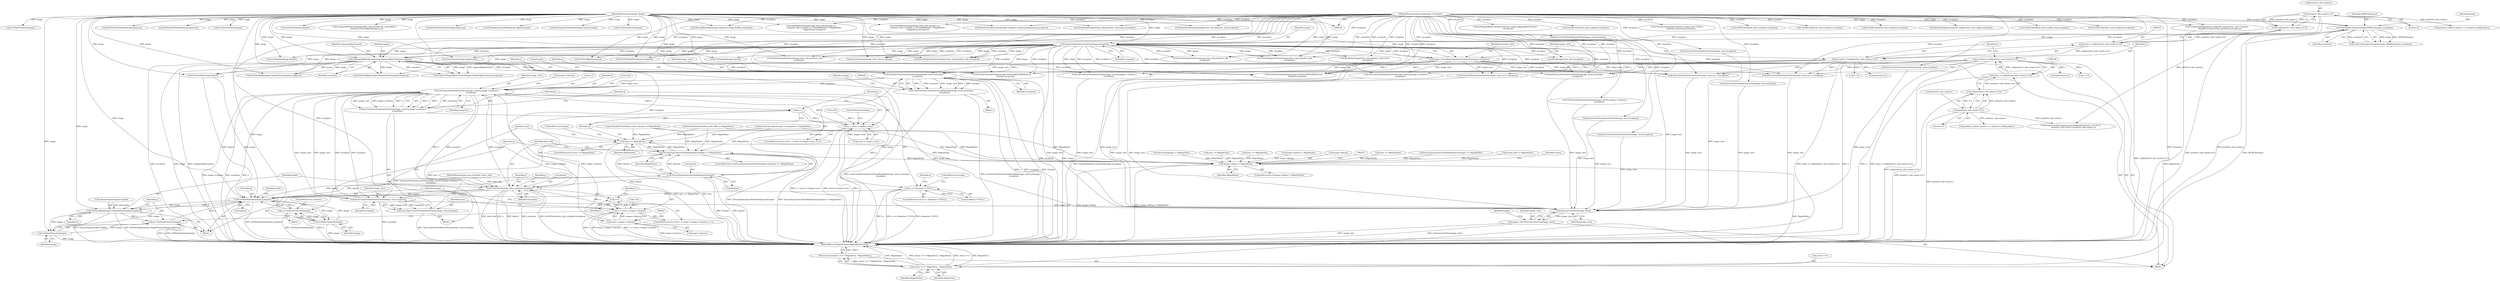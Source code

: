 digraph "0_ImageMagick_726812fa2fa7ce16bcf58f6e115f65427a1c0950_2@pointer" {
"1000296" [label="(Call,GetOneCacheViewVirtualPixelInfo(image_view,x,y,&target,\n            exception))"];
"1000219" [label="(Call,image_view=AcquireAuthenticCacheView(image,exception))"];
"1000221" [label="(Call,AcquireAuthenticCacheView(image,exception))"];
"1000188" [label="(Call,SetImageColorspace(image,sRGBColorspace,exception))"];
"1000104" [label="(MethodParameterIn,Image *image)"];
"1000107" [label="(MethodParameterIn,ExceptionInfo *exception)"];
"1000195" [label="(Call,x=(ssize_t) ceil(primitive_info->point.x-0.5))"];
"1000197" [label="(Call,(ssize_t) ceil(primitive_info->point.x-0.5))"];
"1000199" [label="(Call,ceil(primitive_info->point.x-0.5))"];
"1000200" [label="(Call,primitive_info->point.x-0.5)"];
"1000207" [label="(Call,y=(ssize_t) ceil(primitive_info->point.y-0.5))"];
"1000209" [label="(Call,(ssize_t) ceil(primitive_info->point.y-0.5))"];
"1000211" [label="(Call,ceil(primitive_info->point.y-0.5))"];
"1000212" [label="(Call,primitive_info->point.y-0.5)"];
"1000239" [label="(Call,SetImageAlphaChannel(image,OpaqueAlphaChannel,exception))"];
"1000294" [label="(Call,(void) GetOneCacheViewVirtualPixelInfo(image_view,x,y,&target,\n            exception))"];
"1000324" [label="(Call,GetCacheViewAuthenticPixels(image_view,0,y,image->columns,1,\n              exception))"];
"1000318" [label="(Call,y++)"];
"1000311" [label="(Call,y < (ssize_t) image->rows)"];
"1000322" [label="(Call,q=GetCacheViewAuthenticPixels(image_view,0,y,image->columns,1,\n              exception))"];
"1000334" [label="(Call,q == (Quantum *) NULL)"];
"1000354" [label="(Call,GetPixelInfoPixel(image,q,&pixel))"];
"1000361" [label="(Call,IsFuzzyEquivalencePixelInfo(&pixel,&target))"];
"1000360" [label="(Call,IsFuzzyEquivalencePixelInfo(&pixel,&target) == MagickFalse)"];
"1000397" [label="(Call,sync == MagickFalse)"];
"1001611" [label="(Call,image->debug != MagickFalse)"];
"1001623" [label="(Call,status != 0 ? MagickTrue : MagickFalse)"];
"1001622" [label="(Return,return(status != 0 ? MagickTrue : MagickFalse);)"];
"1000373" [label="(Call,GetFillColor(draw_info,x,y,&pixel,exception))"];
"1000351" [label="(Call,x++)"];
"1000344" [label="(Call,x < (ssize_t) image->columns)"];
"1000393" [label="(Call,SyncCacheViewAuthenticPixels(image_view,exception))"];
"1000391" [label="(Call,sync=SyncCacheViewAuthenticPixels(image_view,exception))"];
"1001608" [label="(Call,DestroyCacheView(image_view))"];
"1001606" [label="(Call,image_view=DestroyCacheView(image_view))"];
"1000368" [label="(Call,q+=GetPixelChannels(image))"];
"1000370" [label="(Call,GetPixelChannels(image))"];
"1000380" [label="(Call,SetPixelAlpha(image,ClampToQuantum(pixel.alpha),q))"];
"1000387" [label="(Call,q+=GetPixelChannels(image))"];
"1000389" [label="(Call,GetPixelChannels(image))"];
"1000346" [label="(Call,(ssize_t) image->columns)"];
"1000561" [label="(Call,sync == MagickFalse)"];
"1000108" [label="(Block,)"];
"1000711" [label="(Call,GetPixelChannels(image))"];
"1000189" [label="(Identifier,image)"];
"1000326" [label="(Literal,0)"];
"1000482" [label="(Call,SetImageChannelMask(image,channel_mask))"];
"1000382" [label="(Call,ClampToQuantum(pixel.alpha))"];
"1000391" [label="(Call,sync=SyncCacheViewAuthenticPixels(image_view,exception))"];
"1000715" [label="(Call,SyncCacheViewAuthenticPixels(image_view,exception))"];
"1000401" [label="(ControlStructure,break;)"];
"1000822" [label="(Call,GetCacheViewAuthenticPixels(image_view,0,y,image->columns,1,\n              exception))"];
"1000308" [label="(Call,y=0)"];
"1000199" [label="(Call,ceil(primitive_info->point.x-0.5))"];
"1000464" [label="(Call,FloodfillPaintImage(image,draw_info,&target,x,y,\n            primitive_info->method == FloodfillMethod ? MagickFalse :\n            MagickTrue,exception))"];
"1000340" [label="(ControlStructure,for (x=0; x < (ssize_t) image->columns; x++))"];
"1000197" [label="(Call,(ssize_t) ceil(primitive_info->point.x-0.5))"];
"1000298" [label="(Identifier,x)"];
"1000375" [label="(Identifier,x)"];
"1000595" [label="(Call,GetPixelInfo(image,&pixel))"];
"1000371" [label="(Identifier,image)"];
"1001212" [label="(Call,x < 0)"];
"1000207" [label="(Call,y=(ssize_t) ceil(primitive_info->point.y-0.5))"];
"1000362" [label="(Call,&pixel)"];
"1000363" [label="(Identifier,pixel)"];
"1000191" [label="(Identifier,exception)"];
"1000304" [label="(Identifier,image)"];
"1000376" [label="(Identifier,y)"];
"1000694" [label="(Call,GetPixelChannels(image))"];
"1000684" [label="(Call,IsFuzzyEquivalencePixelInfo(&pixel,&target) == MagickFalse)"];
"1001615" [label="(Identifier,MagickFalse)"];
"1001534" [label="(Call,closed_path != MagickFalse)"];
"1000345" [label="(Identifier,x)"];
"1001629" [label="(MethodReturn,MagickExport MagickBooleanType)"];
"1001054" [label="(Call,SetImageAlphaChannel(composite_image,OpaqueAlphaChannel,\n          exception))"];
"1000377" [label="(Call,&pixel)"];
"1000852" [label="(Call,GetFillColor(draw_info,x,y,&pixel,exception))"];
"1001623" [label="(Call,status != 0 ? MagickTrue : MagickFalse)"];
"1000352" [label="(Identifier,x)"];
"1001072" [label="(Call,SetGeometry(image,&geometry))"];
"1000912" [label="(Call,ReadInlineImage(clone_info,primitive_info->text,\n          exception))"];
"1000313" [label="(Call,(ssize_t) image->rows)"];
"1001625" [label="(Identifier,status)"];
"1000336" [label="(Call,(Quantum *) NULL)"];
"1001174" [label="(Call,CompositeImage(image,composite_image,draw_info->compose,\n          MagickTrue,geometry.x,geometry.y,exception))"];
"1000218" [label="(Literal,0.5)"];
"1000360" [label="(Call,IsFuzzyEquivalencePixelInfo(&pixel,&target) == MagickFalse)"];
"1001497" [label="(Call,primitive_info[i-1].point.y == primitive_info[0].point.y)"];
"1001552" [label="(Call,DrawPolygonPrimitive(image,draw_info,primitive_info,\n                exception))"];
"1000104" [label="(MethodParameterIn,Image *image)"];
"1000188" [label="(Call,SetImageColorspace(image,sRGBColorspace,exception))"];
"1001038" [label="(Call,TransformImage(&composite_image,(char *) NULL,\n            composite_geometry,exception))"];
"1000361" [label="(Call,IsFuzzyEquivalencePixelInfo(&pixel,&target))"];
"1000285" [label="(Call,SyncCacheViewAuthenticPixels(image_view,exception))"];
"1000290" [label="(Block,)"];
"1000226" [label="(Identifier,primitive_info)"];
"1000307" [label="(ControlStructure,for (y=0; y < (ssize_t) image->rows; y++))"];
"1000206" [label="(Literal,0.5)"];
"1001581" [label="(Call,DrawPolygonPrimitive(image,clone_info,primitive_info,\n             exception))"];
"1000302" [label="(Identifier,exception)"];
"1001165" [label="(Call,DrawAffineImage(image,composite_image,&affine,exception))"];
"1000359" [label="(ControlStructure,if (IsFuzzyEquivalencePixelInfo(&pixel,&target) == MagickFalse))"];
"1000179" [label="(Call,IsPixelInfoGray(&draw_info->stroke) == MagickFalse)"];
"1000297" [label="(Identifier,image_view)"];
"1000356" [label="(Identifier,q)"];
"1000780" [label="(Call,FloodfillPaintImage(image,draw_info,&target,x,y,\n            primitive_info->method == FloodfillMethod ? MagickFalse :\n            MagickTrue,exception))"];
"1001339" [label="(Call,IsEventLogging() != MagickFalse)"];
"1000212" [label="(Call,primitive_info->point.y-0.5)"];
"1000354" [label="(Call,GetPixelInfoPixel(image,q,&pixel))"];
"1001606" [label="(Call,image_view=DestroyCacheView(image_view))"];
"1000311" [label="(Call,y < (ssize_t) image->rows)"];
"1001608" [label="(Call,DestroyCacheView(image_view))"];
"1000319" [label="(Identifier,y)"];
"1000255" [label="(Call,GetCacheViewAuthenticPixels(image_view,x,y,1,1,exception))"];
"1001264" [label="(Call,SyncCacheViewAuthenticPixels(image_view,exception))"];
"1001199" [label="(Call,y < 0)"];
"1000323" [label="(Identifier,q)"];
"1000874" [label="(Call,sync == MagickFalse)"];
"1001613" [label="(Identifier,image)"];
"1000346" [label="(Call,(ssize_t) image->columns)"];
"1000322" [label="(Call,q=GetCacheViewAuthenticPixels(image_view,0,y,image->columns,1,\n              exception))"];
"1000389" [label="(Call,GetPixelChannels(image))"];
"1000581" [label="(Call,GetCacheViewAuthenticPixels(image_view,x,y,1,1,exception))"];
"1000370" [label="(Call,GetPixelChannels(image))"];
"1000459" [label="(Call,SetImageChannelMask(image,AlphaChannel))"];
"1000200" [label="(Call,primitive_info->point.x-0.5)"];
"1001609" [label="(Identifier,image_view)"];
"1000366" [label="(Identifier,MagickFalse)"];
"1000165" [label="(Call,IsGrayColorspace(image->colorspace) != MagickFalse)"];
"1000222" [label="(Identifier,image)"];
"1000172" [label="(Call,IsPixelInfoGray(&draw_info->fill) == MagickFalse)"];
"1000353" [label="(Block,)"];
"1000344" [label="(Call,x < (ssize_t) image->columns)"];
"1000697" [label="(Call,GetFillColor(draw_info,x,y,&pixel,exception))"];
"1000730" [label="(Call,GetOneVirtualPixelInfo(image,TileVirtualPixelMethod,x,y,\n            &target,exception))"];
"1001121" [label="(Call,ParseGravityGeometry(image,composite_geometry,&geometry,exception))"];
"1000201" [label="(Call,primitive_info->point.x)"];
"1000209" [label="(Call,(ssize_t) ceil(primitive_info->point.y-0.5))"];
"1000351" [label="(Call,x++)"];
"1000357" [label="(Call,&pixel)"];
"1000393" [label="(Call,SyncCacheViewAuthenticPixels(image_view,exception))"];
"1000719" [label="(Call,sync == MagickFalse)"];
"1000613" [label="(Call,SyncCacheViewAuthenticPixels(image_view,exception))"];
"1000386" [label="(Identifier,q)"];
"1000373" [label="(Call,GetFillColor(draw_info,x,y,&pixel,exception))"];
"1000105" [label="(MethodParameterIn,const DrawInfo *draw_info)"];
"1000932" [label="(Call,ReadImage(clone_info,exception))"];
"1000324" [label="(Call,GetCacheViewAuthenticPixels(image_view,0,y,image->columns,1,\n              exception))"];
"1001622" [label="(Return,return(status != 0 ? MagickTrue : MagickFalse);)"];
"1000312" [label="(Identifier,y)"];
"1000859" [label="(Call,SetPixelViaPixelInfo(image,&pixel,q))"];
"1000507" [label="(Call,GetCacheViewAuthenticPixels(image_view,0,y,image->columns,1,\n              exception))"];
"1000395" [label="(Identifier,exception)"];
"1000368" [label="(Call,q+=GetPixelChannels(image))"];
"1000355" [label="(Identifier,image)"];
"1000392" [label="(Identifier,sync)"];
"1000221" [label="(Call,AcquireAuthenticCacheView(image,exception))"];
"1000299" [label="(Identifier,y)"];
"1000237" [label="(Call,(void) SetImageAlphaChannel(image,OpaqueAlphaChannel,exception))"];
"1000332" [label="(Identifier,exception)"];
"1001088" [label="(Call,geometry.y=y)"];
"1000537" [label="(Call,GetFillColor(draw_info,x,y,&pixel,exception))"];
"1000115" [label="(Call,image->debug != MagickFalse)"];
"1000599" [label="(Call,GetFillColor(draw_info,x,y,&pixel,exception))"];
"1001066" [label="(Call,SetImageAlpha(composite_image,draw_info->alpha,exception))"];
"1000380" [label="(Call,SetPixelAlpha(image,ClampToQuantum(pixel.alpha),q))"];
"1000325" [label="(Identifier,image_view)"];
"1001225" [label="(Call,GetCacheViewAuthenticPixels(image_view,x,y,1,1,exception))"];
"1001628" [label="(Identifier,MagickFalse)"];
"1000240" [label="(Identifier,image)"];
"1000396" [label="(ControlStructure,if (sync == MagickFalse))"];
"1000276" [label="(Call,SetPixelAlpha(image,ClampToQuantum(pixel.alpha),q))"];
"1001300" [label="(Call,FormatLocaleString(geometry,MagickPathExtent,\"%+f%+f\",\n        primitive_info->point.x,primitive_info->point.y))"];
"1000300" [label="(Call,&target)"];
"1000328" [label="(Call,image->columns)"];
"1000387" [label="(Call,q+=GetPixelChannels(image))"];
"1000190" [label="(Identifier,sRGBColorspace)"];
"1000379" [label="(Identifier,exception)"];
"1000186" [label="(Call,(void) SetImageColorspace(image,sRGBColorspace,exception))"];
"1000208" [label="(Identifier,y)"];
"1000342" [label="(Identifier,x)"];
"1000320" [label="(Block,)"];
"1000211" [label="(Call,ceil(primitive_info->point.y-0.5))"];
"1001624" [label="(Call,status != 0)"];
"1000241" [label="(Identifier,OpaqueAlphaChannel)"];
"1000704" [label="(Call,SetPixelViaPixelInfo(image,&pixel,q))"];
"1000294" [label="(Call,(void) GetOneCacheViewVirtualPixelInfo(image_view,x,y,&target,\n            exception))"];
"1000400" [label="(ControlStructure,break;)"];
"1000335" [label="(Identifier,q)"];
"1000239" [label="(Call,SetImageAlphaChannel(image,OpaqueAlphaChannel,exception))"];
"1000195" [label="(Call,x=(ssize_t) ceil(primitive_info->point.x-0.5))"];
"1000348" [label="(Call,image->columns)"];
"1000334" [label="(Call,q == (Quantum *) NULL)"];
"1000107" [label="(MethodParameterIn,ExceptionInfo *exception)"];
"1000866" [label="(Call,GetPixelChannels(image))"];
"1000364" [label="(Call,&target)"];
"1001480" [label="(Call,primitive_info[i-1].point.x == primitive_info[0].point.x)"];
"1000296" [label="(Call,GetOneCacheViewVirtualPixelInfo(image_view,x,y,&target,\n            exception))"];
"1000397" [label="(Call,sync == MagickFalse)"];
"1001083" [label="(Call,geometry.x=x)"];
"1000624" [label="(Call,GetOneCacheViewVirtualPixelInfo(image_view,x,y,&target,\n            exception))"];
"1000399" [label="(Identifier,MagickFalse)"];
"1001324" [label="(Call,AnnotateImage(image,clone_info,exception))"];
"1000327" [label="(Identifier,y)"];
"1001627" [label="(Identifier,MagickTrue)"];
"1001420" [label="(Call,DrawDashPolygon(draw_info,primitive_info,image,exception))"];
"1001607" [label="(Identifier,image_view)"];
"1001600" [label="(Call,DrawPolygonPrimitive(image,draw_info,primitive_info,exception))"];
"1000648" [label="(Call,GetCacheViewAuthenticPixels(image_view,0,y,image->columns,1,\n              exception))"];
"1001239" [label="(Call,GetFillColor(draw_info,x,y,&fill_color,exception))"];
"1000220" [label="(Identifier,image_view)"];
"1000394" [label="(Identifier,image_view)"];
"1000219" [label="(Call,image_view=AcquireAuthenticCacheView(image,exception))"];
"1001246" [label="(Call,CompositePixelOver(image,&fill_color,(double) fill_color.alpha,q,\n        (double) GetPixelAlpha(image,q),q))"];
"1001409" [label="(Call,DrawPolygonPrimitive(image,clone_info,primitive_info,\n             exception))"];
"1000223" [label="(Identifier,exception)"];
"1000303" [label="(Call,GetPixelInfo(image,&pixel))"];
"1000242" [label="(Identifier,exception)"];
"1000557" [label="(Call,SyncCacheViewAuthenticPixels(image_view,exception))"];
"1000333" [label="(ControlStructure,if (q == (Quantum *) NULL))"];
"1001611" [label="(Call,image->debug != MagickFalse)"];
"1001610" [label="(ControlStructure,if (image->debug != MagickFalse))"];
"1000196" [label="(Identifier,x)"];
"1000369" [label="(Identifier,q)"];
"1000213" [label="(Call,primitive_info->point.y)"];
"1000553" [label="(Call,GetPixelChannels(image))"];
"1000398" [label="(Identifier,sync)"];
"1000388" [label="(Identifier,q)"];
"1001592" [label="(Call,DrawStrokePolygon(image,draw_info,primitive_info,exception))"];
"1000318" [label="(Call,y++)"];
"1000390" [label="(Identifier,image)"];
"1000269" [label="(Call,GetFillColor(draw_info,x,y,&pixel,exception))"];
"1000367" [label="(Block,)"];
"1000339" [label="(ControlStructure,break;)"];
"1001612" [label="(Call,image->debug)"];
"1000544" [label="(Call,SetPixelAlpha(image,ClampToQuantum(pixel.alpha),q))"];
"1000606" [label="(Call,SetPixelViaPixelInfo(image,&pixel,q))"];
"1000372" [label="(ControlStructure,continue;)"];
"1000801" [label="(Call,GetPixelInfo(image,&pixel))"];
"1000381" [label="(Identifier,image)"];
"1000341" [label="(Call,x=0)"];
"1000678" [label="(Call,GetPixelInfoPixel(image,q,&pixel))"];
"1000331" [label="(Literal,1)"];
"1001258" [label="(Call,GetPixelAlpha(image,q))"];
"1000409" [label="(Call,GetOneVirtualPixelInfo(image,TileVirtualPixelMethod,x,y,\n            &target,exception))"];
"1000870" [label="(Call,SyncCacheViewAuthenticPixels(image_view,exception))"];
"1000374" [label="(Identifier,draw_info)"];
"1000296" -> "1000294"  [label="AST: "];
"1000296" -> "1000302"  [label="CFG: "];
"1000297" -> "1000296"  [label="AST: "];
"1000298" -> "1000296"  [label="AST: "];
"1000299" -> "1000296"  [label="AST: "];
"1000300" -> "1000296"  [label="AST: "];
"1000302" -> "1000296"  [label="AST: "];
"1000294" -> "1000296"  [label="CFG: "];
"1000296" -> "1001629"  [label="DDG: x"];
"1000296" -> "1001629"  [label="DDG: exception"];
"1000296" -> "1001629"  [label="DDG: &target"];
"1000296" -> "1000294"  [label="DDG: y"];
"1000296" -> "1000294"  [label="DDG: exception"];
"1000296" -> "1000294"  [label="DDG: image_view"];
"1000296" -> "1000294"  [label="DDG: x"];
"1000296" -> "1000294"  [label="DDG: &target"];
"1000219" -> "1000296"  [label="DDG: image_view"];
"1000195" -> "1000296"  [label="DDG: x"];
"1000207" -> "1000296"  [label="DDG: y"];
"1000221" -> "1000296"  [label="DDG: exception"];
"1000239" -> "1000296"  [label="DDG: exception"];
"1000107" -> "1000296"  [label="DDG: exception"];
"1000296" -> "1000324"  [label="DDG: image_view"];
"1000296" -> "1000324"  [label="DDG: exception"];
"1000296" -> "1000361"  [label="DDG: &target"];
"1000296" -> "1001608"  [label="DDG: image_view"];
"1000219" -> "1000108"  [label="AST: "];
"1000219" -> "1000221"  [label="CFG: "];
"1000220" -> "1000219"  [label="AST: "];
"1000221" -> "1000219"  [label="AST: "];
"1000226" -> "1000219"  [label="CFG: "];
"1000219" -> "1001629"  [label="DDG: AcquireAuthenticCacheView(image,exception)"];
"1000221" -> "1000219"  [label="DDG: image"];
"1000221" -> "1000219"  [label="DDG: exception"];
"1000219" -> "1000255"  [label="DDG: image_view"];
"1000219" -> "1000507"  [label="DDG: image_view"];
"1000219" -> "1000581"  [label="DDG: image_view"];
"1000219" -> "1000624"  [label="DDG: image_view"];
"1000219" -> "1000822"  [label="DDG: image_view"];
"1000219" -> "1001225"  [label="DDG: image_view"];
"1000219" -> "1001608"  [label="DDG: image_view"];
"1000221" -> "1000223"  [label="CFG: "];
"1000222" -> "1000221"  [label="AST: "];
"1000223" -> "1000221"  [label="AST: "];
"1000221" -> "1001629"  [label="DDG: exception"];
"1000221" -> "1001629"  [label="DDG: image"];
"1000188" -> "1000221"  [label="DDG: image"];
"1000188" -> "1000221"  [label="DDG: exception"];
"1000104" -> "1000221"  [label="DDG: image"];
"1000107" -> "1000221"  [label="DDG: exception"];
"1000221" -> "1000239"  [label="DDG: image"];
"1000221" -> "1000239"  [label="DDG: exception"];
"1000221" -> "1000255"  [label="DDG: exception"];
"1000221" -> "1000276"  [label="DDG: image"];
"1000221" -> "1000303"  [label="DDG: image"];
"1000221" -> "1000409"  [label="DDG: image"];
"1000221" -> "1000409"  [label="DDG: exception"];
"1000221" -> "1000507"  [label="DDG: exception"];
"1000221" -> "1000544"  [label="DDG: image"];
"1000221" -> "1000581"  [label="DDG: exception"];
"1000221" -> "1000595"  [label="DDG: image"];
"1000221" -> "1000624"  [label="DDG: exception"];
"1000221" -> "1000678"  [label="DDG: image"];
"1000221" -> "1000730"  [label="DDG: image"];
"1000221" -> "1000730"  [label="DDG: exception"];
"1000221" -> "1000801"  [label="DDG: image"];
"1000221" -> "1000822"  [label="DDG: exception"];
"1000221" -> "1000912"  [label="DDG: exception"];
"1000221" -> "1000932"  [label="DDG: exception"];
"1000221" -> "1001072"  [label="DDG: image"];
"1000221" -> "1001225"  [label="DDG: exception"];
"1000221" -> "1001258"  [label="DDG: image"];
"1000221" -> "1001324"  [label="DDG: image"];
"1000221" -> "1001324"  [label="DDG: exception"];
"1000221" -> "1001409"  [label="DDG: image"];
"1000221" -> "1001409"  [label="DDG: exception"];
"1000221" -> "1001552"  [label="DDG: image"];
"1000221" -> "1001552"  [label="DDG: exception"];
"1000221" -> "1001581"  [label="DDG: image"];
"1000221" -> "1001581"  [label="DDG: exception"];
"1000221" -> "1001600"  [label="DDG: image"];
"1000221" -> "1001600"  [label="DDG: exception"];
"1000188" -> "1000186"  [label="AST: "];
"1000188" -> "1000191"  [label="CFG: "];
"1000189" -> "1000188"  [label="AST: "];
"1000190" -> "1000188"  [label="AST: "];
"1000191" -> "1000188"  [label="AST: "];
"1000186" -> "1000188"  [label="CFG: "];
"1000188" -> "1001629"  [label="DDG: sRGBColorspace"];
"1000188" -> "1000186"  [label="DDG: image"];
"1000188" -> "1000186"  [label="DDG: sRGBColorspace"];
"1000188" -> "1000186"  [label="DDG: exception"];
"1000104" -> "1000188"  [label="DDG: image"];
"1000107" -> "1000188"  [label="DDG: exception"];
"1000104" -> "1000103"  [label="AST: "];
"1000104" -> "1001629"  [label="DDG: image"];
"1000104" -> "1000239"  [label="DDG: image"];
"1000104" -> "1000276"  [label="DDG: image"];
"1000104" -> "1000303"  [label="DDG: image"];
"1000104" -> "1000354"  [label="DDG: image"];
"1000104" -> "1000370"  [label="DDG: image"];
"1000104" -> "1000380"  [label="DDG: image"];
"1000104" -> "1000389"  [label="DDG: image"];
"1000104" -> "1000409"  [label="DDG: image"];
"1000104" -> "1000459"  [label="DDG: image"];
"1000104" -> "1000464"  [label="DDG: image"];
"1000104" -> "1000482"  [label="DDG: image"];
"1000104" -> "1000544"  [label="DDG: image"];
"1000104" -> "1000553"  [label="DDG: image"];
"1000104" -> "1000595"  [label="DDG: image"];
"1000104" -> "1000606"  [label="DDG: image"];
"1000104" -> "1000678"  [label="DDG: image"];
"1000104" -> "1000694"  [label="DDG: image"];
"1000104" -> "1000704"  [label="DDG: image"];
"1000104" -> "1000711"  [label="DDG: image"];
"1000104" -> "1000730"  [label="DDG: image"];
"1000104" -> "1000780"  [label="DDG: image"];
"1000104" -> "1000801"  [label="DDG: image"];
"1000104" -> "1000859"  [label="DDG: image"];
"1000104" -> "1000866"  [label="DDG: image"];
"1000104" -> "1001072"  [label="DDG: image"];
"1000104" -> "1001121"  [label="DDG: image"];
"1000104" -> "1001165"  [label="DDG: image"];
"1000104" -> "1001174"  [label="DDG: image"];
"1000104" -> "1001246"  [label="DDG: image"];
"1000104" -> "1001258"  [label="DDG: image"];
"1000104" -> "1001324"  [label="DDG: image"];
"1000104" -> "1001409"  [label="DDG: image"];
"1000104" -> "1001420"  [label="DDG: image"];
"1000104" -> "1001552"  [label="DDG: image"];
"1000104" -> "1001581"  [label="DDG: image"];
"1000104" -> "1001592"  [label="DDG: image"];
"1000104" -> "1001600"  [label="DDG: image"];
"1000107" -> "1000103"  [label="AST: "];
"1000107" -> "1001629"  [label="DDG: exception"];
"1000107" -> "1000239"  [label="DDG: exception"];
"1000107" -> "1000255"  [label="DDG: exception"];
"1000107" -> "1000269"  [label="DDG: exception"];
"1000107" -> "1000285"  [label="DDG: exception"];
"1000107" -> "1000324"  [label="DDG: exception"];
"1000107" -> "1000373"  [label="DDG: exception"];
"1000107" -> "1000393"  [label="DDG: exception"];
"1000107" -> "1000409"  [label="DDG: exception"];
"1000107" -> "1000464"  [label="DDG: exception"];
"1000107" -> "1000507"  [label="DDG: exception"];
"1000107" -> "1000537"  [label="DDG: exception"];
"1000107" -> "1000557"  [label="DDG: exception"];
"1000107" -> "1000581"  [label="DDG: exception"];
"1000107" -> "1000599"  [label="DDG: exception"];
"1000107" -> "1000613"  [label="DDG: exception"];
"1000107" -> "1000624"  [label="DDG: exception"];
"1000107" -> "1000648"  [label="DDG: exception"];
"1000107" -> "1000697"  [label="DDG: exception"];
"1000107" -> "1000715"  [label="DDG: exception"];
"1000107" -> "1000730"  [label="DDG: exception"];
"1000107" -> "1000780"  [label="DDG: exception"];
"1000107" -> "1000822"  [label="DDG: exception"];
"1000107" -> "1000852"  [label="DDG: exception"];
"1000107" -> "1000870"  [label="DDG: exception"];
"1000107" -> "1000912"  [label="DDG: exception"];
"1000107" -> "1000932"  [label="DDG: exception"];
"1000107" -> "1001038"  [label="DDG: exception"];
"1000107" -> "1001054"  [label="DDG: exception"];
"1000107" -> "1001066"  [label="DDG: exception"];
"1000107" -> "1001121"  [label="DDG: exception"];
"1000107" -> "1001165"  [label="DDG: exception"];
"1000107" -> "1001174"  [label="DDG: exception"];
"1000107" -> "1001225"  [label="DDG: exception"];
"1000107" -> "1001239"  [label="DDG: exception"];
"1000107" -> "1001264"  [label="DDG: exception"];
"1000107" -> "1001324"  [label="DDG: exception"];
"1000107" -> "1001409"  [label="DDG: exception"];
"1000107" -> "1001420"  [label="DDG: exception"];
"1000107" -> "1001552"  [label="DDG: exception"];
"1000107" -> "1001581"  [label="DDG: exception"];
"1000107" -> "1001592"  [label="DDG: exception"];
"1000107" -> "1001600"  [label="DDG: exception"];
"1000195" -> "1000108"  [label="AST: "];
"1000195" -> "1000197"  [label="CFG: "];
"1000196" -> "1000195"  [label="AST: "];
"1000197" -> "1000195"  [label="AST: "];
"1000208" -> "1000195"  [label="CFG: "];
"1000195" -> "1001629"  [label="DDG: (ssize_t) ceil(primitive_info->point.x-0.5)"];
"1000195" -> "1001629"  [label="DDG: x"];
"1000197" -> "1000195"  [label="DDG: ceil(primitive_info->point.x-0.5)"];
"1000195" -> "1000255"  [label="DDG: x"];
"1000195" -> "1000409"  [label="DDG: x"];
"1000195" -> "1000581"  [label="DDG: x"];
"1000195" -> "1000624"  [label="DDG: x"];
"1000195" -> "1000730"  [label="DDG: x"];
"1000195" -> "1001083"  [label="DDG: x"];
"1000195" -> "1001212"  [label="DDG: x"];
"1000197" -> "1000199"  [label="CFG: "];
"1000198" -> "1000197"  [label="AST: "];
"1000199" -> "1000197"  [label="AST: "];
"1000197" -> "1001629"  [label="DDG: ceil(primitive_info->point.x-0.5)"];
"1000199" -> "1000197"  [label="DDG: primitive_info->point.x-0.5"];
"1000199" -> "1000200"  [label="CFG: "];
"1000200" -> "1000199"  [label="AST: "];
"1000199" -> "1001629"  [label="DDG: primitive_info->point.x-0.5"];
"1000200" -> "1000199"  [label="DDG: primitive_info->point.x"];
"1000200" -> "1000199"  [label="DDG: 0.5"];
"1000200" -> "1000206"  [label="CFG: "];
"1000201" -> "1000200"  [label="AST: "];
"1000206" -> "1000200"  [label="AST: "];
"1000200" -> "1001629"  [label="DDG: primitive_info->point.x"];
"1000200" -> "1001300"  [label="DDG: primitive_info->point.x"];
"1000200" -> "1001480"  [label="DDG: primitive_info->point.x"];
"1000207" -> "1000108"  [label="AST: "];
"1000207" -> "1000209"  [label="CFG: "];
"1000208" -> "1000207"  [label="AST: "];
"1000209" -> "1000207"  [label="AST: "];
"1000220" -> "1000207"  [label="CFG: "];
"1000207" -> "1001629"  [label="DDG: (ssize_t) ceil(primitive_info->point.y-0.5)"];
"1000207" -> "1001629"  [label="DDG: y"];
"1000209" -> "1000207"  [label="DDG: ceil(primitive_info->point.y-0.5)"];
"1000207" -> "1000255"  [label="DDG: y"];
"1000207" -> "1000409"  [label="DDG: y"];
"1000207" -> "1000581"  [label="DDG: y"];
"1000207" -> "1000624"  [label="DDG: y"];
"1000207" -> "1000730"  [label="DDG: y"];
"1000207" -> "1001088"  [label="DDG: y"];
"1000207" -> "1001199"  [label="DDG: y"];
"1000209" -> "1000211"  [label="CFG: "];
"1000210" -> "1000209"  [label="AST: "];
"1000211" -> "1000209"  [label="AST: "];
"1000209" -> "1001629"  [label="DDG: ceil(primitive_info->point.y-0.5)"];
"1000211" -> "1000209"  [label="DDG: primitive_info->point.y-0.5"];
"1000211" -> "1000212"  [label="CFG: "];
"1000212" -> "1000211"  [label="AST: "];
"1000211" -> "1001629"  [label="DDG: primitive_info->point.y-0.5"];
"1000212" -> "1000211"  [label="DDG: primitive_info->point.y"];
"1000212" -> "1000211"  [label="DDG: 0.5"];
"1000212" -> "1000218"  [label="CFG: "];
"1000213" -> "1000212"  [label="AST: "];
"1000218" -> "1000212"  [label="AST: "];
"1000212" -> "1001629"  [label="DDG: primitive_info->point.y"];
"1000212" -> "1001300"  [label="DDG: primitive_info->point.y"];
"1000212" -> "1001497"  [label="DDG: primitive_info->point.y"];
"1000239" -> "1000237"  [label="AST: "];
"1000239" -> "1000242"  [label="CFG: "];
"1000240" -> "1000239"  [label="AST: "];
"1000241" -> "1000239"  [label="AST: "];
"1000242" -> "1000239"  [label="AST: "];
"1000237" -> "1000239"  [label="CFG: "];
"1000239" -> "1001629"  [label="DDG: image"];
"1000239" -> "1001629"  [label="DDG: exception"];
"1000239" -> "1001629"  [label="DDG: OpaqueAlphaChannel"];
"1000239" -> "1000237"  [label="DDG: image"];
"1000239" -> "1000237"  [label="DDG: OpaqueAlphaChannel"];
"1000239" -> "1000237"  [label="DDG: exception"];
"1000239" -> "1000255"  [label="DDG: exception"];
"1000239" -> "1000276"  [label="DDG: image"];
"1000239" -> "1000303"  [label="DDG: image"];
"1000239" -> "1000409"  [label="DDG: image"];
"1000239" -> "1000409"  [label="DDG: exception"];
"1000239" -> "1000507"  [label="DDG: exception"];
"1000239" -> "1000544"  [label="DDG: image"];
"1000294" -> "1000290"  [label="AST: "];
"1000295" -> "1000294"  [label="AST: "];
"1000304" -> "1000294"  [label="CFG: "];
"1000294" -> "1001629"  [label="DDG: (void) GetOneCacheViewVirtualPixelInfo(image_view,x,y,&target,\n            exception)"];
"1000294" -> "1001629"  [label="DDG: GetOneCacheViewVirtualPixelInfo(image_view,x,y,&target,\n            exception)"];
"1000324" -> "1000322"  [label="AST: "];
"1000324" -> "1000332"  [label="CFG: "];
"1000325" -> "1000324"  [label="AST: "];
"1000326" -> "1000324"  [label="AST: "];
"1000327" -> "1000324"  [label="AST: "];
"1000328" -> "1000324"  [label="AST: "];
"1000331" -> "1000324"  [label="AST: "];
"1000332" -> "1000324"  [label="AST: "];
"1000322" -> "1000324"  [label="CFG: "];
"1000324" -> "1001629"  [label="DDG: exception"];
"1000324" -> "1001629"  [label="DDG: image->columns"];
"1000324" -> "1001629"  [label="DDG: y"];
"1000324" -> "1000318"  [label="DDG: y"];
"1000324" -> "1000322"  [label="DDG: y"];
"1000324" -> "1000322"  [label="DDG: 1"];
"1000324" -> "1000322"  [label="DDG: exception"];
"1000324" -> "1000322"  [label="DDG: image_view"];
"1000324" -> "1000322"  [label="DDG: image->columns"];
"1000324" -> "1000322"  [label="DDG: 0"];
"1000393" -> "1000324"  [label="DDG: image_view"];
"1000393" -> "1000324"  [label="DDG: exception"];
"1000311" -> "1000324"  [label="DDG: y"];
"1000346" -> "1000324"  [label="DDG: image->columns"];
"1000373" -> "1000324"  [label="DDG: exception"];
"1000324" -> "1000346"  [label="DDG: image->columns"];
"1000324" -> "1000373"  [label="DDG: y"];
"1000324" -> "1000373"  [label="DDG: exception"];
"1000324" -> "1000393"  [label="DDG: image_view"];
"1000324" -> "1000393"  [label="DDG: exception"];
"1000324" -> "1001608"  [label="DDG: image_view"];
"1000318" -> "1000307"  [label="AST: "];
"1000318" -> "1000319"  [label="CFG: "];
"1000319" -> "1000318"  [label="AST: "];
"1000312" -> "1000318"  [label="CFG: "];
"1000318" -> "1000311"  [label="DDG: y"];
"1000373" -> "1000318"  [label="DDG: y"];
"1000311" -> "1000307"  [label="AST: "];
"1000311" -> "1000313"  [label="CFG: "];
"1000312" -> "1000311"  [label="AST: "];
"1000313" -> "1000311"  [label="AST: "];
"1000323" -> "1000311"  [label="CFG: "];
"1000401" -> "1000311"  [label="CFG: "];
"1000311" -> "1001629"  [label="DDG: y"];
"1000311" -> "1001629"  [label="DDG: y < (ssize_t) image->rows"];
"1000311" -> "1001629"  [label="DDG: (ssize_t) image->rows"];
"1000308" -> "1000311"  [label="DDG: y"];
"1000313" -> "1000311"  [label="DDG: image->rows"];
"1000322" -> "1000320"  [label="AST: "];
"1000323" -> "1000322"  [label="AST: "];
"1000335" -> "1000322"  [label="CFG: "];
"1000322" -> "1001629"  [label="DDG: GetCacheViewAuthenticPixels(image_view,0,y,image->columns,1,\n              exception)"];
"1000322" -> "1000334"  [label="DDG: q"];
"1000334" -> "1000333"  [label="AST: "];
"1000334" -> "1000336"  [label="CFG: "];
"1000335" -> "1000334"  [label="AST: "];
"1000336" -> "1000334"  [label="AST: "];
"1000339" -> "1000334"  [label="CFG: "];
"1000342" -> "1000334"  [label="CFG: "];
"1000334" -> "1001629"  [label="DDG: q == (Quantum *) NULL"];
"1000334" -> "1001629"  [label="DDG: (Quantum *) NULL"];
"1000334" -> "1001629"  [label="DDG: q"];
"1000336" -> "1000334"  [label="DDG: NULL"];
"1000334" -> "1000354"  [label="DDG: q"];
"1000354" -> "1000353"  [label="AST: "];
"1000354" -> "1000357"  [label="CFG: "];
"1000355" -> "1000354"  [label="AST: "];
"1000356" -> "1000354"  [label="AST: "];
"1000357" -> "1000354"  [label="AST: "];
"1000363" -> "1000354"  [label="CFG: "];
"1000354" -> "1001629"  [label="DDG: GetPixelInfoPixel(image,q,&pixel)"];
"1000303" -> "1000354"  [label="DDG: image"];
"1000303" -> "1000354"  [label="DDG: &pixel"];
"1000389" -> "1000354"  [label="DDG: image"];
"1000370" -> "1000354"  [label="DDG: image"];
"1000368" -> "1000354"  [label="DDG: q"];
"1000387" -> "1000354"  [label="DDG: q"];
"1000373" -> "1000354"  [label="DDG: &pixel"];
"1000361" -> "1000354"  [label="DDG: &pixel"];
"1000354" -> "1000361"  [label="DDG: &pixel"];
"1000354" -> "1000368"  [label="DDG: q"];
"1000354" -> "1000370"  [label="DDG: image"];
"1000354" -> "1000380"  [label="DDG: image"];
"1000354" -> "1000380"  [label="DDG: q"];
"1000361" -> "1000360"  [label="AST: "];
"1000361" -> "1000364"  [label="CFG: "];
"1000362" -> "1000361"  [label="AST: "];
"1000364" -> "1000361"  [label="AST: "];
"1000366" -> "1000361"  [label="CFG: "];
"1000361" -> "1001629"  [label="DDG: &target"];
"1000361" -> "1001629"  [label="DDG: &pixel"];
"1000361" -> "1000360"  [label="DDG: &pixel"];
"1000361" -> "1000360"  [label="DDG: &target"];
"1000361" -> "1000373"  [label="DDG: &pixel"];
"1000360" -> "1000359"  [label="AST: "];
"1000360" -> "1000366"  [label="CFG: "];
"1000366" -> "1000360"  [label="AST: "];
"1000369" -> "1000360"  [label="CFG: "];
"1000374" -> "1000360"  [label="CFG: "];
"1000360" -> "1001629"  [label="DDG: IsFuzzyEquivalencePixelInfo(&pixel,&target)"];
"1000360" -> "1001629"  [label="DDG: IsFuzzyEquivalencePixelInfo(&pixel,&target) == MagickFalse"];
"1000172" -> "1000360"  [label="DDG: MagickFalse"];
"1000179" -> "1000360"  [label="DDG: MagickFalse"];
"1000165" -> "1000360"  [label="DDG: MagickFalse"];
"1000397" -> "1000360"  [label="DDG: MagickFalse"];
"1000360" -> "1000397"  [label="DDG: MagickFalse"];
"1000360" -> "1001611"  [label="DDG: MagickFalse"];
"1000397" -> "1000396"  [label="AST: "];
"1000397" -> "1000399"  [label="CFG: "];
"1000398" -> "1000397"  [label="AST: "];
"1000399" -> "1000397"  [label="AST: "];
"1000400" -> "1000397"  [label="CFG: "];
"1000319" -> "1000397"  [label="CFG: "];
"1000397" -> "1001629"  [label="DDG: sync == MagickFalse"];
"1000397" -> "1001629"  [label="DDG: sync"];
"1000391" -> "1000397"  [label="DDG: sync"];
"1000172" -> "1000397"  [label="DDG: MagickFalse"];
"1000179" -> "1000397"  [label="DDG: MagickFalse"];
"1000165" -> "1000397"  [label="DDG: MagickFalse"];
"1000397" -> "1001611"  [label="DDG: MagickFalse"];
"1001611" -> "1001610"  [label="AST: "];
"1001611" -> "1001615"  [label="CFG: "];
"1001612" -> "1001611"  [label="AST: "];
"1001615" -> "1001611"  [label="AST: "];
"1001617" -> "1001611"  [label="CFG: "];
"1001625" -> "1001611"  [label="CFG: "];
"1001611" -> "1001629"  [label="DDG: image->debug"];
"1001611" -> "1001629"  [label="DDG: image->debug != MagickFalse"];
"1000115" -> "1001611"  [label="DDG: image->debug"];
"1000172" -> "1001611"  [label="DDG: MagickFalse"];
"1000561" -> "1001611"  [label="DDG: MagickFalse"];
"1000179" -> "1001611"  [label="DDG: MagickFalse"];
"1001339" -> "1001611"  [label="DDG: MagickFalse"];
"1001534" -> "1001611"  [label="DDG: MagickFalse"];
"1000719" -> "1001611"  [label="DDG: MagickFalse"];
"1000874" -> "1001611"  [label="DDG: MagickFalse"];
"1000165" -> "1001611"  [label="DDG: MagickFalse"];
"1000684" -> "1001611"  [label="DDG: MagickFalse"];
"1001611" -> "1001623"  [label="DDG: MagickFalse"];
"1001623" -> "1001622"  [label="AST: "];
"1001623" -> "1001627"  [label="CFG: "];
"1001623" -> "1001628"  [label="CFG: "];
"1001624" -> "1001623"  [label="AST: "];
"1001627" -> "1001623"  [label="AST: "];
"1001628" -> "1001623"  [label="AST: "];
"1001622" -> "1001623"  [label="CFG: "];
"1001623" -> "1001629"  [label="DDG: status != 0 ? MagickTrue : MagickFalse"];
"1001623" -> "1001629"  [label="DDG: status != 0"];
"1001623" -> "1001629"  [label="DDG: MagickTrue"];
"1001623" -> "1001629"  [label="DDG: MagickFalse"];
"1001623" -> "1001622"  [label="DDG: status != 0 ? MagickTrue : MagickFalse"];
"1001174" -> "1001623"  [label="DDG: MagickTrue"];
"1001622" -> "1000108"  [label="AST: "];
"1001629" -> "1001622"  [label="CFG: "];
"1001622" -> "1001629"  [label="DDG: <RET>"];
"1000373" -> "1000353"  [label="AST: "];
"1000373" -> "1000379"  [label="CFG: "];
"1000374" -> "1000373"  [label="AST: "];
"1000375" -> "1000373"  [label="AST: "];
"1000376" -> "1000373"  [label="AST: "];
"1000377" -> "1000373"  [label="AST: "];
"1000379" -> "1000373"  [label="AST: "];
"1000381" -> "1000373"  [label="CFG: "];
"1000373" -> "1001629"  [label="DDG: y"];
"1000373" -> "1001629"  [label="DDG: &pixel"];
"1000373" -> "1001629"  [label="DDG: exception"];
"1000373" -> "1001629"  [label="DDG: GetFillColor(draw_info,x,y,&pixel,exception)"];
"1000373" -> "1001629"  [label="DDG: draw_info"];
"1000373" -> "1000351"  [label="DDG: x"];
"1000105" -> "1000373"  [label="DDG: draw_info"];
"1000344" -> "1000373"  [label="DDG: x"];
"1000373" -> "1000393"  [label="DDG: exception"];
"1000351" -> "1000340"  [label="AST: "];
"1000351" -> "1000352"  [label="CFG: "];
"1000352" -> "1000351"  [label="AST: "];
"1000345" -> "1000351"  [label="CFG: "];
"1000351" -> "1000344"  [label="DDG: x"];
"1000344" -> "1000351"  [label="DDG: x"];
"1000344" -> "1000340"  [label="AST: "];
"1000344" -> "1000346"  [label="CFG: "];
"1000345" -> "1000344"  [label="AST: "];
"1000346" -> "1000344"  [label="AST: "];
"1000355" -> "1000344"  [label="CFG: "];
"1000392" -> "1000344"  [label="CFG: "];
"1000344" -> "1001629"  [label="DDG: x < (ssize_t) image->columns"];
"1000344" -> "1001629"  [label="DDG: (ssize_t) image->columns"];
"1000344" -> "1001629"  [label="DDG: x"];
"1000341" -> "1000344"  [label="DDG: x"];
"1000346" -> "1000344"  [label="DDG: image->columns"];
"1000393" -> "1000391"  [label="AST: "];
"1000393" -> "1000395"  [label="CFG: "];
"1000394" -> "1000393"  [label="AST: "];
"1000395" -> "1000393"  [label="AST: "];
"1000391" -> "1000393"  [label="CFG: "];
"1000393" -> "1001629"  [label="DDG: exception"];
"1000393" -> "1000391"  [label="DDG: image_view"];
"1000393" -> "1000391"  [label="DDG: exception"];
"1000393" -> "1001608"  [label="DDG: image_view"];
"1000391" -> "1000320"  [label="AST: "];
"1000392" -> "1000391"  [label="AST: "];
"1000398" -> "1000391"  [label="CFG: "];
"1000391" -> "1001629"  [label="DDG: SyncCacheViewAuthenticPixels(image_view,exception)"];
"1001608" -> "1001606"  [label="AST: "];
"1001608" -> "1001609"  [label="CFG: "];
"1001609" -> "1001608"  [label="AST: "];
"1001606" -> "1001608"  [label="CFG: "];
"1001608" -> "1001606"  [label="DDG: image_view"];
"1000285" -> "1001608"  [label="DDG: image_view"];
"1000715" -> "1001608"  [label="DDG: image_view"];
"1000870" -> "1001608"  [label="DDG: image_view"];
"1000822" -> "1001608"  [label="DDG: image_view"];
"1000557" -> "1001608"  [label="DDG: image_view"];
"1000581" -> "1001608"  [label="DDG: image_view"];
"1000624" -> "1001608"  [label="DDG: image_view"];
"1000255" -> "1001608"  [label="DDG: image_view"];
"1000507" -> "1001608"  [label="DDG: image_view"];
"1000613" -> "1001608"  [label="DDG: image_view"];
"1001264" -> "1001608"  [label="DDG: image_view"];
"1000648" -> "1001608"  [label="DDG: image_view"];
"1001225" -> "1001608"  [label="DDG: image_view"];
"1001606" -> "1000108"  [label="AST: "];
"1001607" -> "1001606"  [label="AST: "];
"1001613" -> "1001606"  [label="CFG: "];
"1001606" -> "1001629"  [label="DDG: image_view"];
"1001606" -> "1001629"  [label="DDG: DestroyCacheView(image_view)"];
"1000368" -> "1000367"  [label="AST: "];
"1000368" -> "1000370"  [label="CFG: "];
"1000369" -> "1000368"  [label="AST: "];
"1000370" -> "1000368"  [label="AST: "];
"1000372" -> "1000368"  [label="CFG: "];
"1000368" -> "1001629"  [label="DDG: q"];
"1000368" -> "1001629"  [label="DDG: GetPixelChannels(image)"];
"1000370" -> "1000368"  [label="DDG: image"];
"1000370" -> "1000371"  [label="CFG: "];
"1000371" -> "1000370"  [label="AST: "];
"1000370" -> "1001629"  [label="DDG: image"];
"1000380" -> "1000353"  [label="AST: "];
"1000380" -> "1000386"  [label="CFG: "];
"1000381" -> "1000380"  [label="AST: "];
"1000382" -> "1000380"  [label="AST: "];
"1000386" -> "1000380"  [label="AST: "];
"1000388" -> "1000380"  [label="CFG: "];
"1000380" -> "1001629"  [label="DDG: SetPixelAlpha(image,ClampToQuantum(pixel.alpha),q)"];
"1000380" -> "1001629"  [label="DDG: ClampToQuantum(pixel.alpha)"];
"1000382" -> "1000380"  [label="DDG: pixel.alpha"];
"1000380" -> "1000387"  [label="DDG: q"];
"1000380" -> "1000389"  [label="DDG: image"];
"1000387" -> "1000353"  [label="AST: "];
"1000387" -> "1000389"  [label="CFG: "];
"1000388" -> "1000387"  [label="AST: "];
"1000389" -> "1000387"  [label="AST: "];
"1000352" -> "1000387"  [label="CFG: "];
"1000387" -> "1001629"  [label="DDG: GetPixelChannels(image)"];
"1000387" -> "1001629"  [label="DDG: q"];
"1000389" -> "1000387"  [label="DDG: image"];
"1000389" -> "1000390"  [label="CFG: "];
"1000390" -> "1000389"  [label="AST: "];
"1000389" -> "1001629"  [label="DDG: image"];
"1000346" -> "1000348"  [label="CFG: "];
"1000347" -> "1000346"  [label="AST: "];
"1000348" -> "1000346"  [label="AST: "];
"1000346" -> "1001629"  [label="DDG: image->columns"];
}
